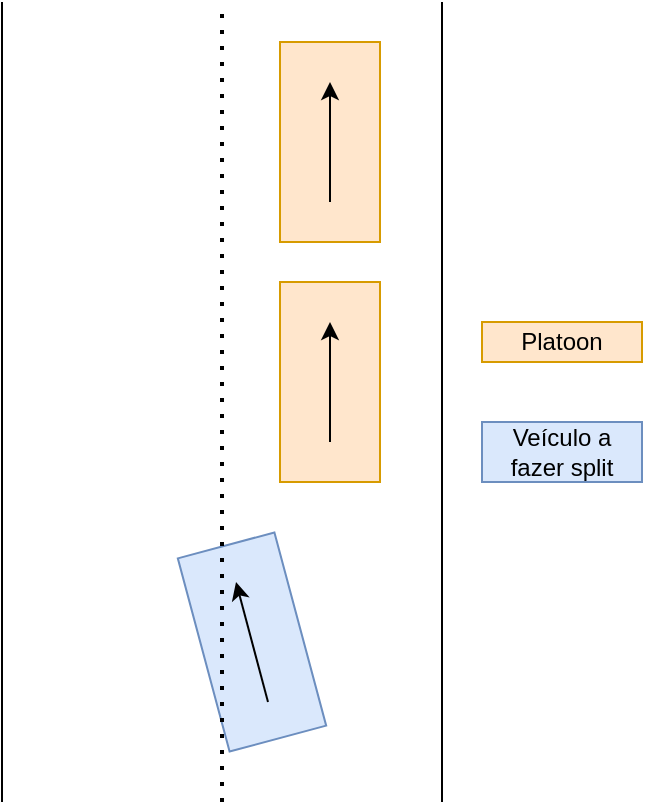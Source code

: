 <mxfile version="14.6.3" type="github">
  <diagram id="cUqffVsaYlzOy0SqEaHA" name="Page-1">
    <mxGraphModel dx="1038" dy="588" grid="1" gridSize="10" guides="1" tooltips="1" connect="1" arrows="1" fold="1" page="1" pageScale="1" pageWidth="827" pageHeight="1169" math="0" shadow="0">
      <root>
        <mxCell id="0" />
        <mxCell id="1" parent="0" />
        <mxCell id="AS_qnXWAJ4IswPG840xJ-1" value="" style="rounded=0;whiteSpace=wrap;html=1;fillColor=#dae8fc;strokeColor=#6c8ebf;rotation=-195;direction=west;" vertex="1" parent="1">
          <mxGeometry x="350" y="350" width="50" height="100" as="geometry" />
        </mxCell>
        <mxCell id="AS_qnXWAJ4IswPG840xJ-2" value="" style="rounded=0;whiteSpace=wrap;html=1;fillColor=#ffe6cc;strokeColor=#d79b00;rotation=0;" vertex="1" parent="1">
          <mxGeometry x="389" y="220" width="50" height="100" as="geometry" />
        </mxCell>
        <mxCell id="AS_qnXWAJ4IswPG840xJ-3" value="" style="endArrow=none;html=1;" edge="1" parent="1">
          <mxGeometry width="50" height="50" relative="1" as="geometry">
            <mxPoint x="250" y="480" as="sourcePoint" />
            <mxPoint x="250" y="80" as="targetPoint" />
          </mxGeometry>
        </mxCell>
        <mxCell id="AS_qnXWAJ4IswPG840xJ-4" value="" style="endArrow=none;dashed=1;html=1;dashPattern=1 3;strokeWidth=2;" edge="1" parent="1">
          <mxGeometry width="50" height="50" relative="1" as="geometry">
            <mxPoint x="360" y="480" as="sourcePoint" />
            <mxPoint x="360" y="80" as="targetPoint" />
          </mxGeometry>
        </mxCell>
        <mxCell id="AS_qnXWAJ4IswPG840xJ-5" value="" style="endArrow=none;html=1;" edge="1" parent="1">
          <mxGeometry width="50" height="50" relative="1" as="geometry">
            <mxPoint x="470" y="480" as="sourcePoint" />
            <mxPoint x="470" y="80" as="targetPoint" />
          </mxGeometry>
        </mxCell>
        <mxCell id="AS_qnXWAJ4IswPG840xJ-6" value="" style="rounded=0;whiteSpace=wrap;html=1;fillColor=#ffe6cc;strokeColor=#d79b00;rotation=0;" vertex="1" parent="1">
          <mxGeometry x="389" y="100" width="50" height="100" as="geometry" />
        </mxCell>
        <mxCell id="AS_qnXWAJ4IswPG840xJ-7" value="" style="endArrow=classic;html=1;" edge="1" parent="1">
          <mxGeometry width="50" height="50" relative="1" as="geometry">
            <mxPoint x="414" y="180" as="sourcePoint" />
            <mxPoint x="414" y="120" as="targetPoint" />
          </mxGeometry>
        </mxCell>
        <mxCell id="AS_qnXWAJ4IswPG840xJ-8" value="" style="endArrow=classic;html=1;" edge="1" parent="1">
          <mxGeometry width="50" height="50" relative="1" as="geometry">
            <mxPoint x="414" y="300" as="sourcePoint" />
            <mxPoint x="414" y="240" as="targetPoint" />
          </mxGeometry>
        </mxCell>
        <mxCell id="AS_qnXWAJ4IswPG840xJ-9" value="" style="endArrow=classic;html=1;" edge="1" parent="1">
          <mxGeometry width="50" height="50" relative="1" as="geometry">
            <mxPoint x="383" y="430" as="sourcePoint" />
            <mxPoint x="367" y="370" as="targetPoint" />
          </mxGeometry>
        </mxCell>
        <mxCell id="AS_qnXWAJ4IswPG840xJ-10" value="Platoon" style="text;html=1;strokeColor=#d79b00;fillColor=#ffe6cc;align=center;verticalAlign=middle;whiteSpace=wrap;rounded=0;" vertex="1" parent="1">
          <mxGeometry x="490" y="240" width="80" height="20" as="geometry" />
        </mxCell>
        <mxCell id="AS_qnXWAJ4IswPG840xJ-11" value="Veículo a fazer split" style="text;html=1;strokeColor=#6c8ebf;fillColor=#dae8fc;align=center;verticalAlign=middle;whiteSpace=wrap;rounded=0;" vertex="1" parent="1">
          <mxGeometry x="490" y="290" width="80" height="30" as="geometry" />
        </mxCell>
      </root>
    </mxGraphModel>
  </diagram>
</mxfile>

